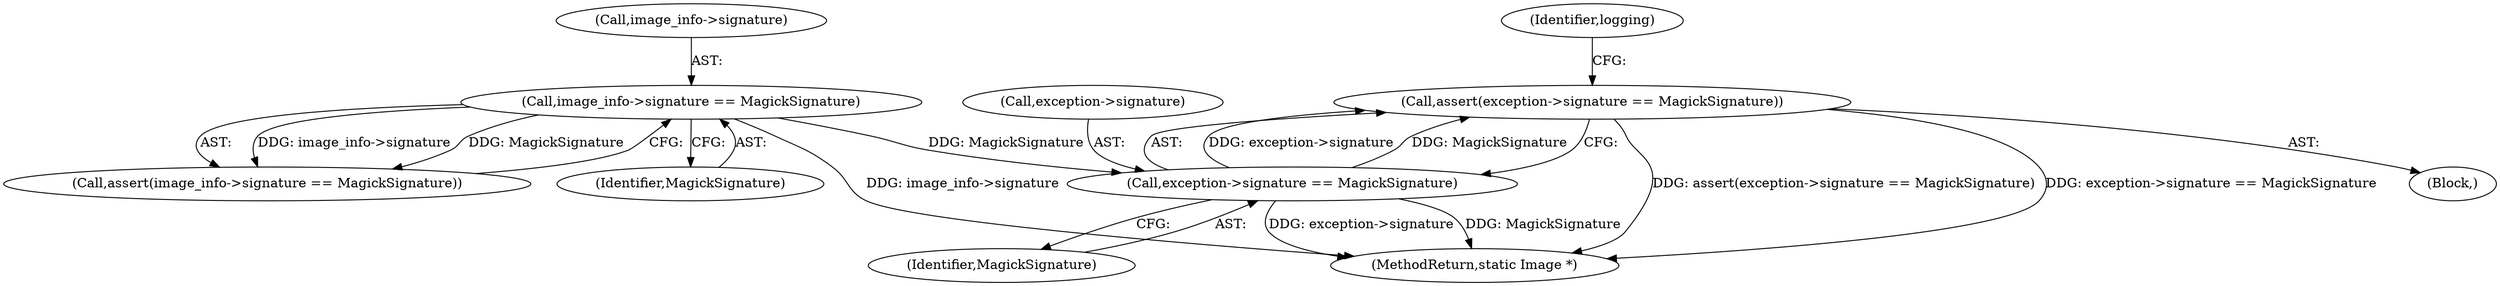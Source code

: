 digraph "0_ImageMagick_aa84944b405acebbeefe871d0f64969b9e9f31ac@API" {
"1000142" [label="(Call,assert(exception->signature == MagickSignature))"];
"1000143" [label="(Call,exception->signature == MagickSignature)"];
"1000122" [label="(Call,image_info->signature == MagickSignature)"];
"1000122" [label="(Call,image_info->signature == MagickSignature)"];
"1000142" [label="(Call,assert(exception->signature == MagickSignature))"];
"1000121" [label="(Call,assert(image_info->signature == MagickSignature))"];
"1000144" [label="(Call,exception->signature)"];
"1000123" [label="(Call,image_info->signature)"];
"1000108" [label="(Block,)"];
"1000143" [label="(Call,exception->signature == MagickSignature)"];
"1000147" [label="(Identifier,MagickSignature)"];
"1000126" [label="(Identifier,MagickSignature)"];
"1000323" [label="(MethodReturn,static Image *)"];
"1000149" [label="(Identifier,logging)"];
"1000142" -> "1000108"  [label="AST: "];
"1000142" -> "1000143"  [label="CFG: "];
"1000143" -> "1000142"  [label="AST: "];
"1000149" -> "1000142"  [label="CFG: "];
"1000142" -> "1000323"  [label="DDG: assert(exception->signature == MagickSignature)"];
"1000142" -> "1000323"  [label="DDG: exception->signature == MagickSignature"];
"1000143" -> "1000142"  [label="DDG: exception->signature"];
"1000143" -> "1000142"  [label="DDG: MagickSignature"];
"1000143" -> "1000147"  [label="CFG: "];
"1000144" -> "1000143"  [label="AST: "];
"1000147" -> "1000143"  [label="AST: "];
"1000143" -> "1000323"  [label="DDG: exception->signature"];
"1000143" -> "1000323"  [label="DDG: MagickSignature"];
"1000122" -> "1000143"  [label="DDG: MagickSignature"];
"1000122" -> "1000121"  [label="AST: "];
"1000122" -> "1000126"  [label="CFG: "];
"1000123" -> "1000122"  [label="AST: "];
"1000126" -> "1000122"  [label="AST: "];
"1000121" -> "1000122"  [label="CFG: "];
"1000122" -> "1000323"  [label="DDG: image_info->signature"];
"1000122" -> "1000121"  [label="DDG: image_info->signature"];
"1000122" -> "1000121"  [label="DDG: MagickSignature"];
}
